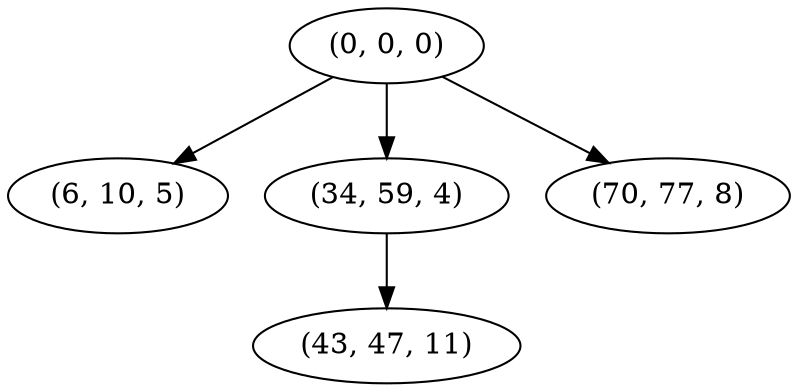 digraph tree {
    "(0, 0, 0)";
    "(6, 10, 5)";
    "(34, 59, 4)";
    "(43, 47, 11)";
    "(70, 77, 8)";
    "(0, 0, 0)" -> "(6, 10, 5)";
    "(0, 0, 0)" -> "(34, 59, 4)";
    "(0, 0, 0)" -> "(70, 77, 8)";
    "(34, 59, 4)" -> "(43, 47, 11)";
}
